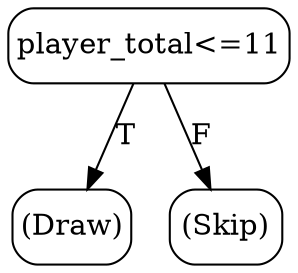 // decision tree
digraph {
	1 [label="(Draw)" margin="0.05,0.05" shape=box style=rounded]
	2 [label="(Skip)" margin="0.05,0.05" shape=box style=rounded]
	0 [label="player_total<=11" margin="0.05,0.05" shape=box style=rounded]
	0 -> 1 [label=T]
	0 -> 2 [label=F]
}
